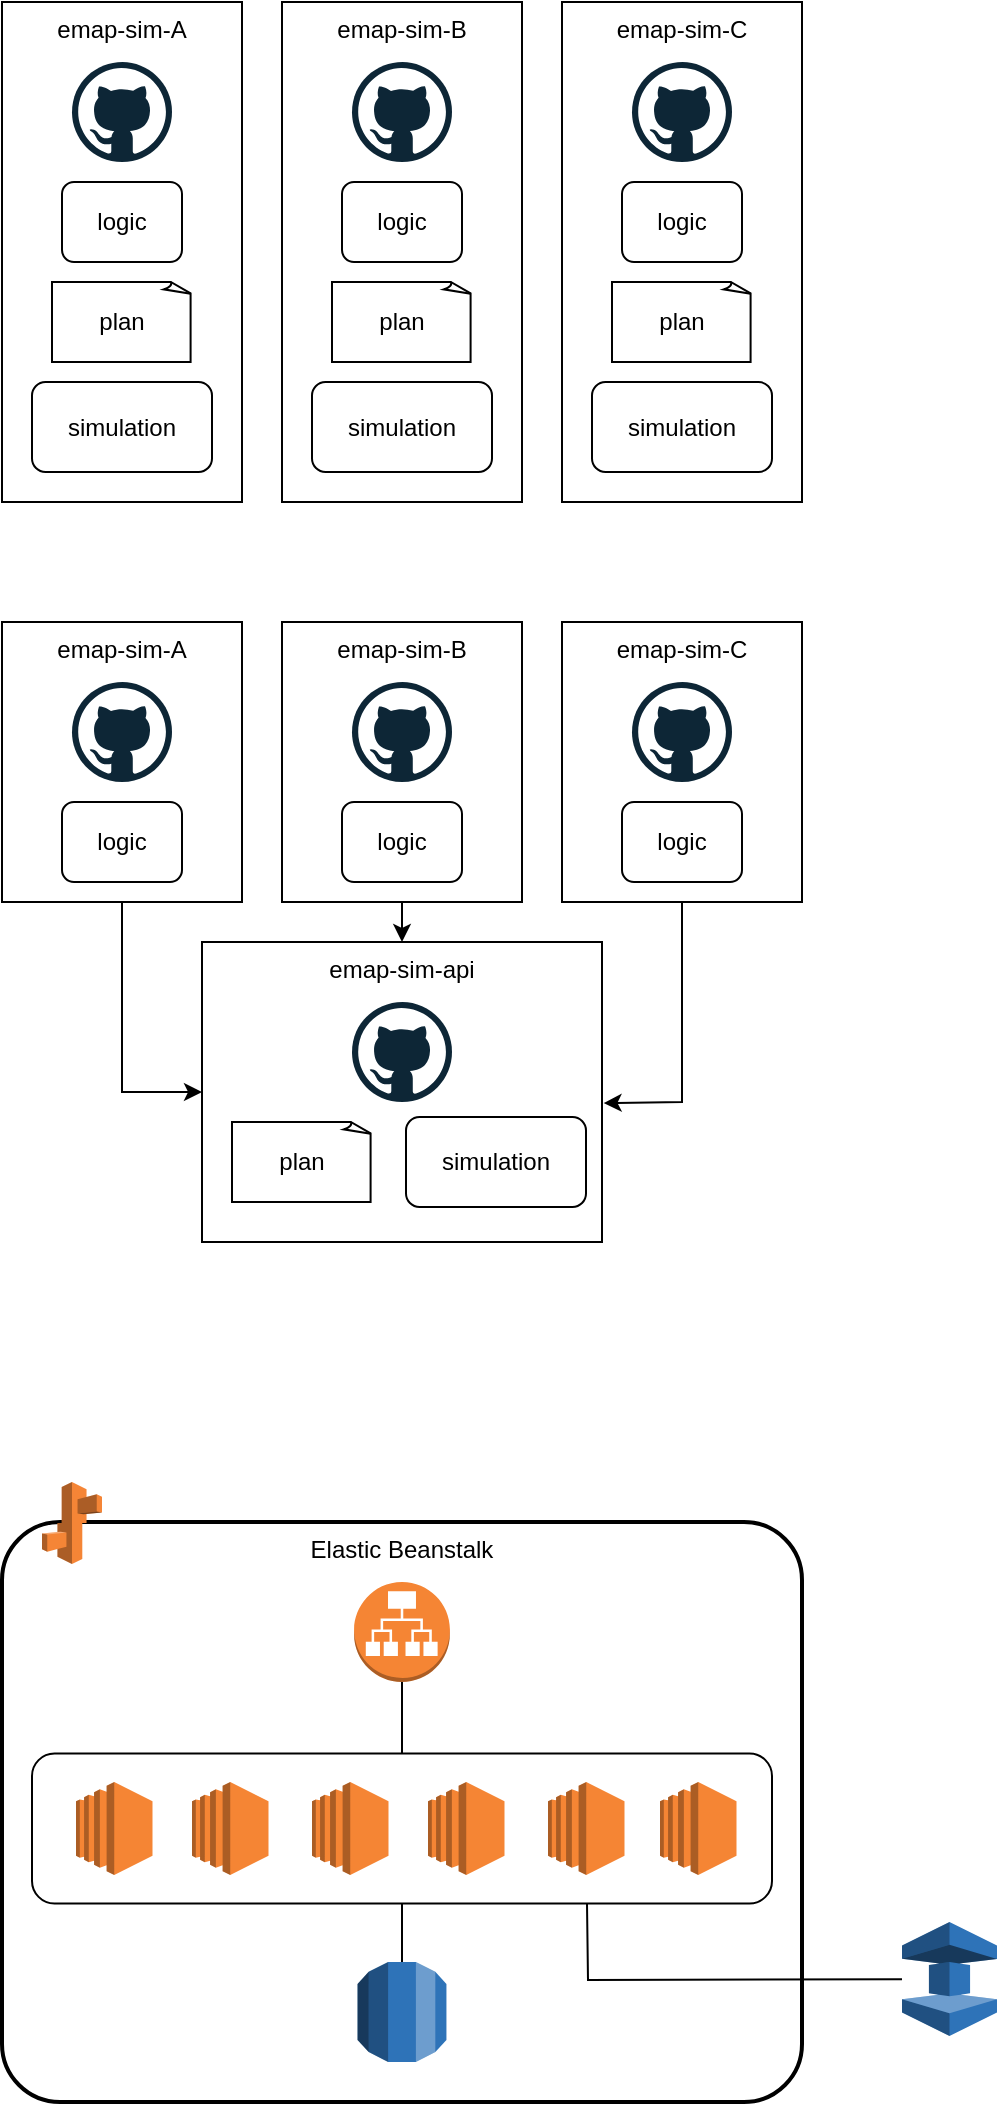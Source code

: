 <mxfile version="24.0.1" type="github">
  <diagram name="ページ1" id="UMtszhOygfkxLs8BwPJY">
    <mxGraphModel dx="1536" dy="982" grid="1" gridSize="10" guides="1" tooltips="1" connect="1" arrows="1" fold="1" page="1" pageScale="1" pageWidth="827" pageHeight="1169" math="0" shadow="0">
      <root>
        <mxCell id="0" />
        <mxCell id="1" parent="0" />
        <mxCell id="YPeDp8TDnAEjMnb2iJGL-3" value="Elastic Beanstalk" style="rounded=1;arcSize=10;dashed=0;fillColor=none;gradientColor=none;strokeWidth=2;verticalAlign=top;" vertex="1" parent="1">
          <mxGeometry x="80" y="800" width="400" height="290" as="geometry" />
        </mxCell>
        <mxCell id="95vsthz-XC4cYacBz2G0-1" value="emap-sim-A" style="rounded=0;whiteSpace=wrap;html=1;verticalAlign=top;" parent="1" vertex="1">
          <mxGeometry x="80" y="40" width="120" height="250" as="geometry" />
        </mxCell>
        <mxCell id="95vsthz-XC4cYacBz2G0-2" value="" style="dashed=0;outlineConnect=0;html=1;align=center;labelPosition=center;verticalLabelPosition=bottom;verticalAlign=top;shape=mxgraph.weblogos.github" parent="1" vertex="1">
          <mxGeometry x="115" y="70" width="50" height="50" as="geometry" />
        </mxCell>
        <mxCell id="95vsthz-XC4cYacBz2G0-3" value="plan" style="whiteSpace=wrap;html=1;shape=mxgraph.basic.document" parent="1" vertex="1">
          <mxGeometry x="105" y="180" width="70" height="40" as="geometry" />
        </mxCell>
        <mxCell id="95vsthz-XC4cYacBz2G0-14" value="simulation" style="rounded=1;whiteSpace=wrap;html=1;" parent="1" vertex="1">
          <mxGeometry x="95" y="230" width="90" height="45" as="geometry" />
        </mxCell>
        <mxCell id="95vsthz-XC4cYacBz2G0-35" value="logic" style="rounded=1;whiteSpace=wrap;html=1;" parent="1" vertex="1">
          <mxGeometry x="110" y="130" width="60" height="40" as="geometry" />
        </mxCell>
        <mxCell id="95vsthz-XC4cYacBz2G0-36" value="emap-sim-B" style="rounded=0;whiteSpace=wrap;html=1;verticalAlign=top;" parent="1" vertex="1">
          <mxGeometry x="220" y="40" width="120" height="250" as="geometry" />
        </mxCell>
        <mxCell id="95vsthz-XC4cYacBz2G0-37" value="" style="dashed=0;outlineConnect=0;html=1;align=center;labelPosition=center;verticalLabelPosition=bottom;verticalAlign=top;shape=mxgraph.weblogos.github" parent="1" vertex="1">
          <mxGeometry x="255" y="70" width="50" height="50" as="geometry" />
        </mxCell>
        <mxCell id="95vsthz-XC4cYacBz2G0-38" value="plan" style="whiteSpace=wrap;html=1;shape=mxgraph.basic.document" parent="1" vertex="1">
          <mxGeometry x="245" y="180" width="70" height="40" as="geometry" />
        </mxCell>
        <mxCell id="95vsthz-XC4cYacBz2G0-39" value="simulation" style="rounded=1;whiteSpace=wrap;html=1;" parent="1" vertex="1">
          <mxGeometry x="235" y="230" width="90" height="45" as="geometry" />
        </mxCell>
        <mxCell id="95vsthz-XC4cYacBz2G0-40" value="logic" style="rounded=1;whiteSpace=wrap;html=1;" parent="1" vertex="1">
          <mxGeometry x="250" y="130" width="60" height="40" as="geometry" />
        </mxCell>
        <mxCell id="95vsthz-XC4cYacBz2G0-41" value="emap-sim-C" style="rounded=0;whiteSpace=wrap;html=1;verticalAlign=top;" parent="1" vertex="1">
          <mxGeometry x="360" y="40" width="120" height="250" as="geometry" />
        </mxCell>
        <mxCell id="95vsthz-XC4cYacBz2G0-42" value="" style="dashed=0;outlineConnect=0;html=1;align=center;labelPosition=center;verticalLabelPosition=bottom;verticalAlign=top;shape=mxgraph.weblogos.github" parent="1" vertex="1">
          <mxGeometry x="395" y="70" width="50" height="50" as="geometry" />
        </mxCell>
        <mxCell id="95vsthz-XC4cYacBz2G0-43" value="plan" style="whiteSpace=wrap;html=1;shape=mxgraph.basic.document" parent="1" vertex="1">
          <mxGeometry x="385" y="180" width="70" height="40" as="geometry" />
        </mxCell>
        <mxCell id="95vsthz-XC4cYacBz2G0-44" value="simulation" style="rounded=1;whiteSpace=wrap;html=1;" parent="1" vertex="1">
          <mxGeometry x="375" y="230" width="90" height="45" as="geometry" />
        </mxCell>
        <mxCell id="95vsthz-XC4cYacBz2G0-45" value="logic" style="rounded=1;whiteSpace=wrap;html=1;" parent="1" vertex="1">
          <mxGeometry x="390" y="130" width="60" height="40" as="geometry" />
        </mxCell>
        <mxCell id="95vsthz-XC4cYacBz2G0-61" value="emap-sim-A" style="rounded=0;whiteSpace=wrap;html=1;verticalAlign=top;" parent="1" vertex="1">
          <mxGeometry x="80" y="350" width="120" height="140" as="geometry" />
        </mxCell>
        <mxCell id="95vsthz-XC4cYacBz2G0-62" value="" style="dashed=0;outlineConnect=0;html=1;align=center;labelPosition=center;verticalLabelPosition=bottom;verticalAlign=top;shape=mxgraph.weblogos.github" parent="1" vertex="1">
          <mxGeometry x="115" y="380" width="50" height="50" as="geometry" />
        </mxCell>
        <mxCell id="95vsthz-XC4cYacBz2G0-65" value="logic" style="rounded=1;whiteSpace=wrap;html=1;" parent="1" vertex="1">
          <mxGeometry x="110" y="440" width="60" height="40" as="geometry" />
        </mxCell>
        <mxCell id="95vsthz-XC4cYacBz2G0-66" value="emap-sim-B" style="rounded=0;whiteSpace=wrap;html=1;verticalAlign=top;" parent="1" vertex="1">
          <mxGeometry x="220" y="350" width="120" height="140" as="geometry" />
        </mxCell>
        <mxCell id="95vsthz-XC4cYacBz2G0-67" value="" style="dashed=0;outlineConnect=0;html=1;align=center;labelPosition=center;verticalLabelPosition=bottom;verticalAlign=top;shape=mxgraph.weblogos.github" parent="1" vertex="1">
          <mxGeometry x="255" y="380" width="50" height="50" as="geometry" />
        </mxCell>
        <mxCell id="95vsthz-XC4cYacBz2G0-70" value="logic" style="rounded=1;whiteSpace=wrap;html=1;" parent="1" vertex="1">
          <mxGeometry x="250" y="440" width="60" height="40" as="geometry" />
        </mxCell>
        <mxCell id="95vsthz-XC4cYacBz2G0-71" value="emap-sim-C" style="rounded=0;whiteSpace=wrap;html=1;verticalAlign=top;" parent="1" vertex="1">
          <mxGeometry x="360" y="350" width="120" height="140" as="geometry" />
        </mxCell>
        <mxCell id="95vsthz-XC4cYacBz2G0-72" value="" style="dashed=0;outlineConnect=0;html=1;align=center;labelPosition=center;verticalLabelPosition=bottom;verticalAlign=top;shape=mxgraph.weblogos.github" parent="1" vertex="1">
          <mxGeometry x="395" y="380" width="50" height="50" as="geometry" />
        </mxCell>
        <mxCell id="95vsthz-XC4cYacBz2G0-75" value="logic" style="rounded=1;whiteSpace=wrap;html=1;" parent="1" vertex="1">
          <mxGeometry x="390" y="440" width="60" height="40" as="geometry" />
        </mxCell>
        <mxCell id="95vsthz-XC4cYacBz2G0-76" value="emap-sim-api" style="rounded=0;whiteSpace=wrap;html=1;verticalAlign=top;" parent="1" vertex="1">
          <mxGeometry x="180" y="510" width="200" height="150" as="geometry" />
        </mxCell>
        <mxCell id="95vsthz-XC4cYacBz2G0-77" value="" style="dashed=0;outlineConnect=0;html=1;align=center;labelPosition=center;verticalLabelPosition=bottom;verticalAlign=top;shape=mxgraph.weblogos.github" parent="1" vertex="1">
          <mxGeometry x="255" y="540" width="50" height="50" as="geometry" />
        </mxCell>
        <mxCell id="95vsthz-XC4cYacBz2G0-79" value="plan" style="whiteSpace=wrap;html=1;shape=mxgraph.basic.document" parent="1" vertex="1">
          <mxGeometry x="195" y="600" width="70" height="40" as="geometry" />
        </mxCell>
        <mxCell id="95vsthz-XC4cYacBz2G0-80" value="simulation" style="rounded=1;whiteSpace=wrap;html=1;" parent="1" vertex="1">
          <mxGeometry x="282" y="597.5" width="90" height="45" as="geometry" />
        </mxCell>
        <mxCell id="95vsthz-XC4cYacBz2G0-81" value="" style="endArrow=classic;html=1;rounded=0;exitX=0.5;exitY=1;exitDx=0;exitDy=0;entryX=0;entryY=0.5;entryDx=0;entryDy=0;" parent="1" source="95vsthz-XC4cYacBz2G0-61" target="95vsthz-XC4cYacBz2G0-76" edge="1">
          <mxGeometry width="50" height="50" relative="1" as="geometry">
            <mxPoint x="390" y="440" as="sourcePoint" />
            <mxPoint x="440" y="390" as="targetPoint" />
            <Array as="points">
              <mxPoint x="140" y="585" />
            </Array>
          </mxGeometry>
        </mxCell>
        <mxCell id="95vsthz-XC4cYacBz2G0-82" value="" style="endArrow=classic;html=1;rounded=0;exitX=0.5;exitY=1;exitDx=0;exitDy=0;entryX=0.5;entryY=0;entryDx=0;entryDy=0;entryPerimeter=0;" parent="1" source="95vsthz-XC4cYacBz2G0-66" target="95vsthz-XC4cYacBz2G0-76" edge="1">
          <mxGeometry width="50" height="50" relative="1" as="geometry">
            <mxPoint x="390" y="440" as="sourcePoint" />
            <mxPoint x="440" y="390" as="targetPoint" />
          </mxGeometry>
        </mxCell>
        <mxCell id="95vsthz-XC4cYacBz2G0-83" value="" style="endArrow=classic;html=1;rounded=0;exitX=0.5;exitY=1;exitDx=0;exitDy=0;entryX=1.004;entryY=0.537;entryDx=0;entryDy=0;entryPerimeter=0;" parent="1" source="95vsthz-XC4cYacBz2G0-71" target="95vsthz-XC4cYacBz2G0-76" edge="1">
          <mxGeometry width="50" height="50" relative="1" as="geometry">
            <mxPoint x="400" y="560" as="sourcePoint" />
            <mxPoint x="450" y="510" as="targetPoint" />
            <Array as="points">
              <mxPoint x="420" y="590" />
            </Array>
          </mxGeometry>
        </mxCell>
        <mxCell id="YPeDp8TDnAEjMnb2iJGL-5" value="" style="outlineConnect=0;dashed=0;verticalLabelPosition=bottom;verticalAlign=top;align=center;html=1;shape=mxgraph.aws3.application_load_balancer;fillColor=#F58534;gradientColor=none;" vertex="1" parent="1">
          <mxGeometry x="256.04" y="830" width="47.92" height="50" as="geometry" />
        </mxCell>
        <mxCell id="YPeDp8TDnAEjMnb2iJGL-16" value="" style="outlineConnect=0;dashed=0;verticalLabelPosition=bottom;verticalAlign=top;align=center;html=1;shape=mxgraph.aws3.elasticache;fillColor=#2E73B8;gradientColor=none;" vertex="1" parent="1">
          <mxGeometry x="530" y="1000" width="47.5" height="57" as="geometry" />
        </mxCell>
        <mxCell id="YPeDp8TDnAEjMnb2iJGL-4" value="" style="dashed=0;html=1;shape=mxgraph.aws3.elastic_beanstalk;fillColor=#F58536;gradientColor=none;dashed=0;" vertex="1" parent="1">
          <mxGeometry x="100" y="780" width="30" height="41" as="geometry" />
        </mxCell>
        <mxCell id="YPeDp8TDnAEjMnb2iJGL-17" value="" style="rounded=1;whiteSpace=wrap;html=1;fillColor=none;" vertex="1" parent="1">
          <mxGeometry x="95" y="915.75" width="370" height="75" as="geometry" />
        </mxCell>
        <mxCell id="YPeDp8TDnAEjMnb2iJGL-7" value="" style="outlineConnect=0;dashed=0;verticalLabelPosition=bottom;verticalAlign=top;align=center;html=1;shape=mxgraph.aws3.ec2;fillColor=#F58534;gradientColor=none;container=0;" vertex="1" parent="1">
          <mxGeometry x="117" y="930" width="38.25" height="46.5" as="geometry" />
        </mxCell>
        <mxCell id="YPeDp8TDnAEjMnb2iJGL-8" value="" style="outlineConnect=0;dashed=0;verticalLabelPosition=bottom;verticalAlign=top;align=center;html=1;shape=mxgraph.aws3.ec2;fillColor=#F58534;gradientColor=none;container=0;" vertex="1" parent="1">
          <mxGeometry x="175" y="930" width="38.25" height="46.5" as="geometry" />
        </mxCell>
        <mxCell id="YPeDp8TDnAEjMnb2iJGL-9" value="" style="outlineConnect=0;dashed=0;verticalLabelPosition=bottom;verticalAlign=top;align=center;html=1;shape=mxgraph.aws3.ec2;fillColor=#F58534;gradientColor=none;container=0;" vertex="1" parent="1">
          <mxGeometry x="235" y="930" width="38.25" height="46.5" as="geometry" />
        </mxCell>
        <mxCell id="YPeDp8TDnAEjMnb2iJGL-10" value="" style="outlineConnect=0;dashed=0;verticalLabelPosition=bottom;verticalAlign=top;align=center;html=1;shape=mxgraph.aws3.ec2;fillColor=#F58534;gradientColor=none;container=0;" vertex="1" parent="1">
          <mxGeometry x="293" y="930" width="38.25" height="46.5" as="geometry" />
        </mxCell>
        <mxCell id="YPeDp8TDnAEjMnb2iJGL-11" value="" style="outlineConnect=0;dashed=0;verticalLabelPosition=bottom;verticalAlign=top;align=center;html=1;shape=mxgraph.aws3.ec2;fillColor=#F58534;gradientColor=none;container=0;" vertex="1" parent="1">
          <mxGeometry x="353" y="930" width="38.25" height="46.5" as="geometry" />
        </mxCell>
        <mxCell id="YPeDp8TDnAEjMnb2iJGL-12" value="" style="outlineConnect=0;dashed=0;verticalLabelPosition=bottom;verticalAlign=top;align=center;html=1;shape=mxgraph.aws3.ec2;fillColor=#F58534;gradientColor=none;container=0;" vertex="1" parent="1">
          <mxGeometry x="409" y="930" width="38.25" height="46.5" as="geometry" />
        </mxCell>
        <mxCell id="YPeDp8TDnAEjMnb2iJGL-15" value="" style="outlineConnect=0;dashed=0;verticalLabelPosition=bottom;verticalAlign=top;align=center;html=1;shape=mxgraph.aws3.rds;fillColor=#2E73B8;gradientColor=none;" vertex="1" parent="1">
          <mxGeometry x="257.78" y="1020" width="44.44" height="50" as="geometry" />
        </mxCell>
        <mxCell id="YPeDp8TDnAEjMnb2iJGL-18" value="" style="endArrow=none;html=1;rounded=0;exitX=0.5;exitY=1;exitDx=0;exitDy=0;exitPerimeter=0;entryX=0.5;entryY=0;entryDx=0;entryDy=0;" edge="1" parent="1" source="YPeDp8TDnAEjMnb2iJGL-5" target="YPeDp8TDnAEjMnb2iJGL-17">
          <mxGeometry width="50" height="50" relative="1" as="geometry">
            <mxPoint x="390" y="780" as="sourcePoint" />
            <mxPoint x="440" y="730" as="targetPoint" />
          </mxGeometry>
        </mxCell>
        <mxCell id="YPeDp8TDnAEjMnb2iJGL-19" value="" style="endArrow=none;html=1;rounded=0;exitX=0.5;exitY=0;exitDx=0;exitDy=0;exitPerimeter=0;entryX=0.5;entryY=1;entryDx=0;entryDy=0;" edge="1" parent="1" source="YPeDp8TDnAEjMnb2iJGL-15" target="YPeDp8TDnAEjMnb2iJGL-17">
          <mxGeometry width="50" height="50" relative="1" as="geometry">
            <mxPoint x="290" y="890" as="sourcePoint" />
            <mxPoint x="290" y="926" as="targetPoint" />
          </mxGeometry>
        </mxCell>
        <mxCell id="YPeDp8TDnAEjMnb2iJGL-21" value="" style="endArrow=none;html=1;rounded=0;exitX=0.75;exitY=1;exitDx=0;exitDy=0;" edge="1" parent="1" source="YPeDp8TDnAEjMnb2iJGL-17" target="YPeDp8TDnAEjMnb2iJGL-16">
          <mxGeometry width="50" height="50" relative="1" as="geometry">
            <mxPoint x="373" y="991" as="sourcePoint" />
            <mxPoint x="530" y="1024" as="targetPoint" />
            <Array as="points">
              <mxPoint x="373" y="1029" />
            </Array>
          </mxGeometry>
        </mxCell>
      </root>
    </mxGraphModel>
  </diagram>
</mxfile>
